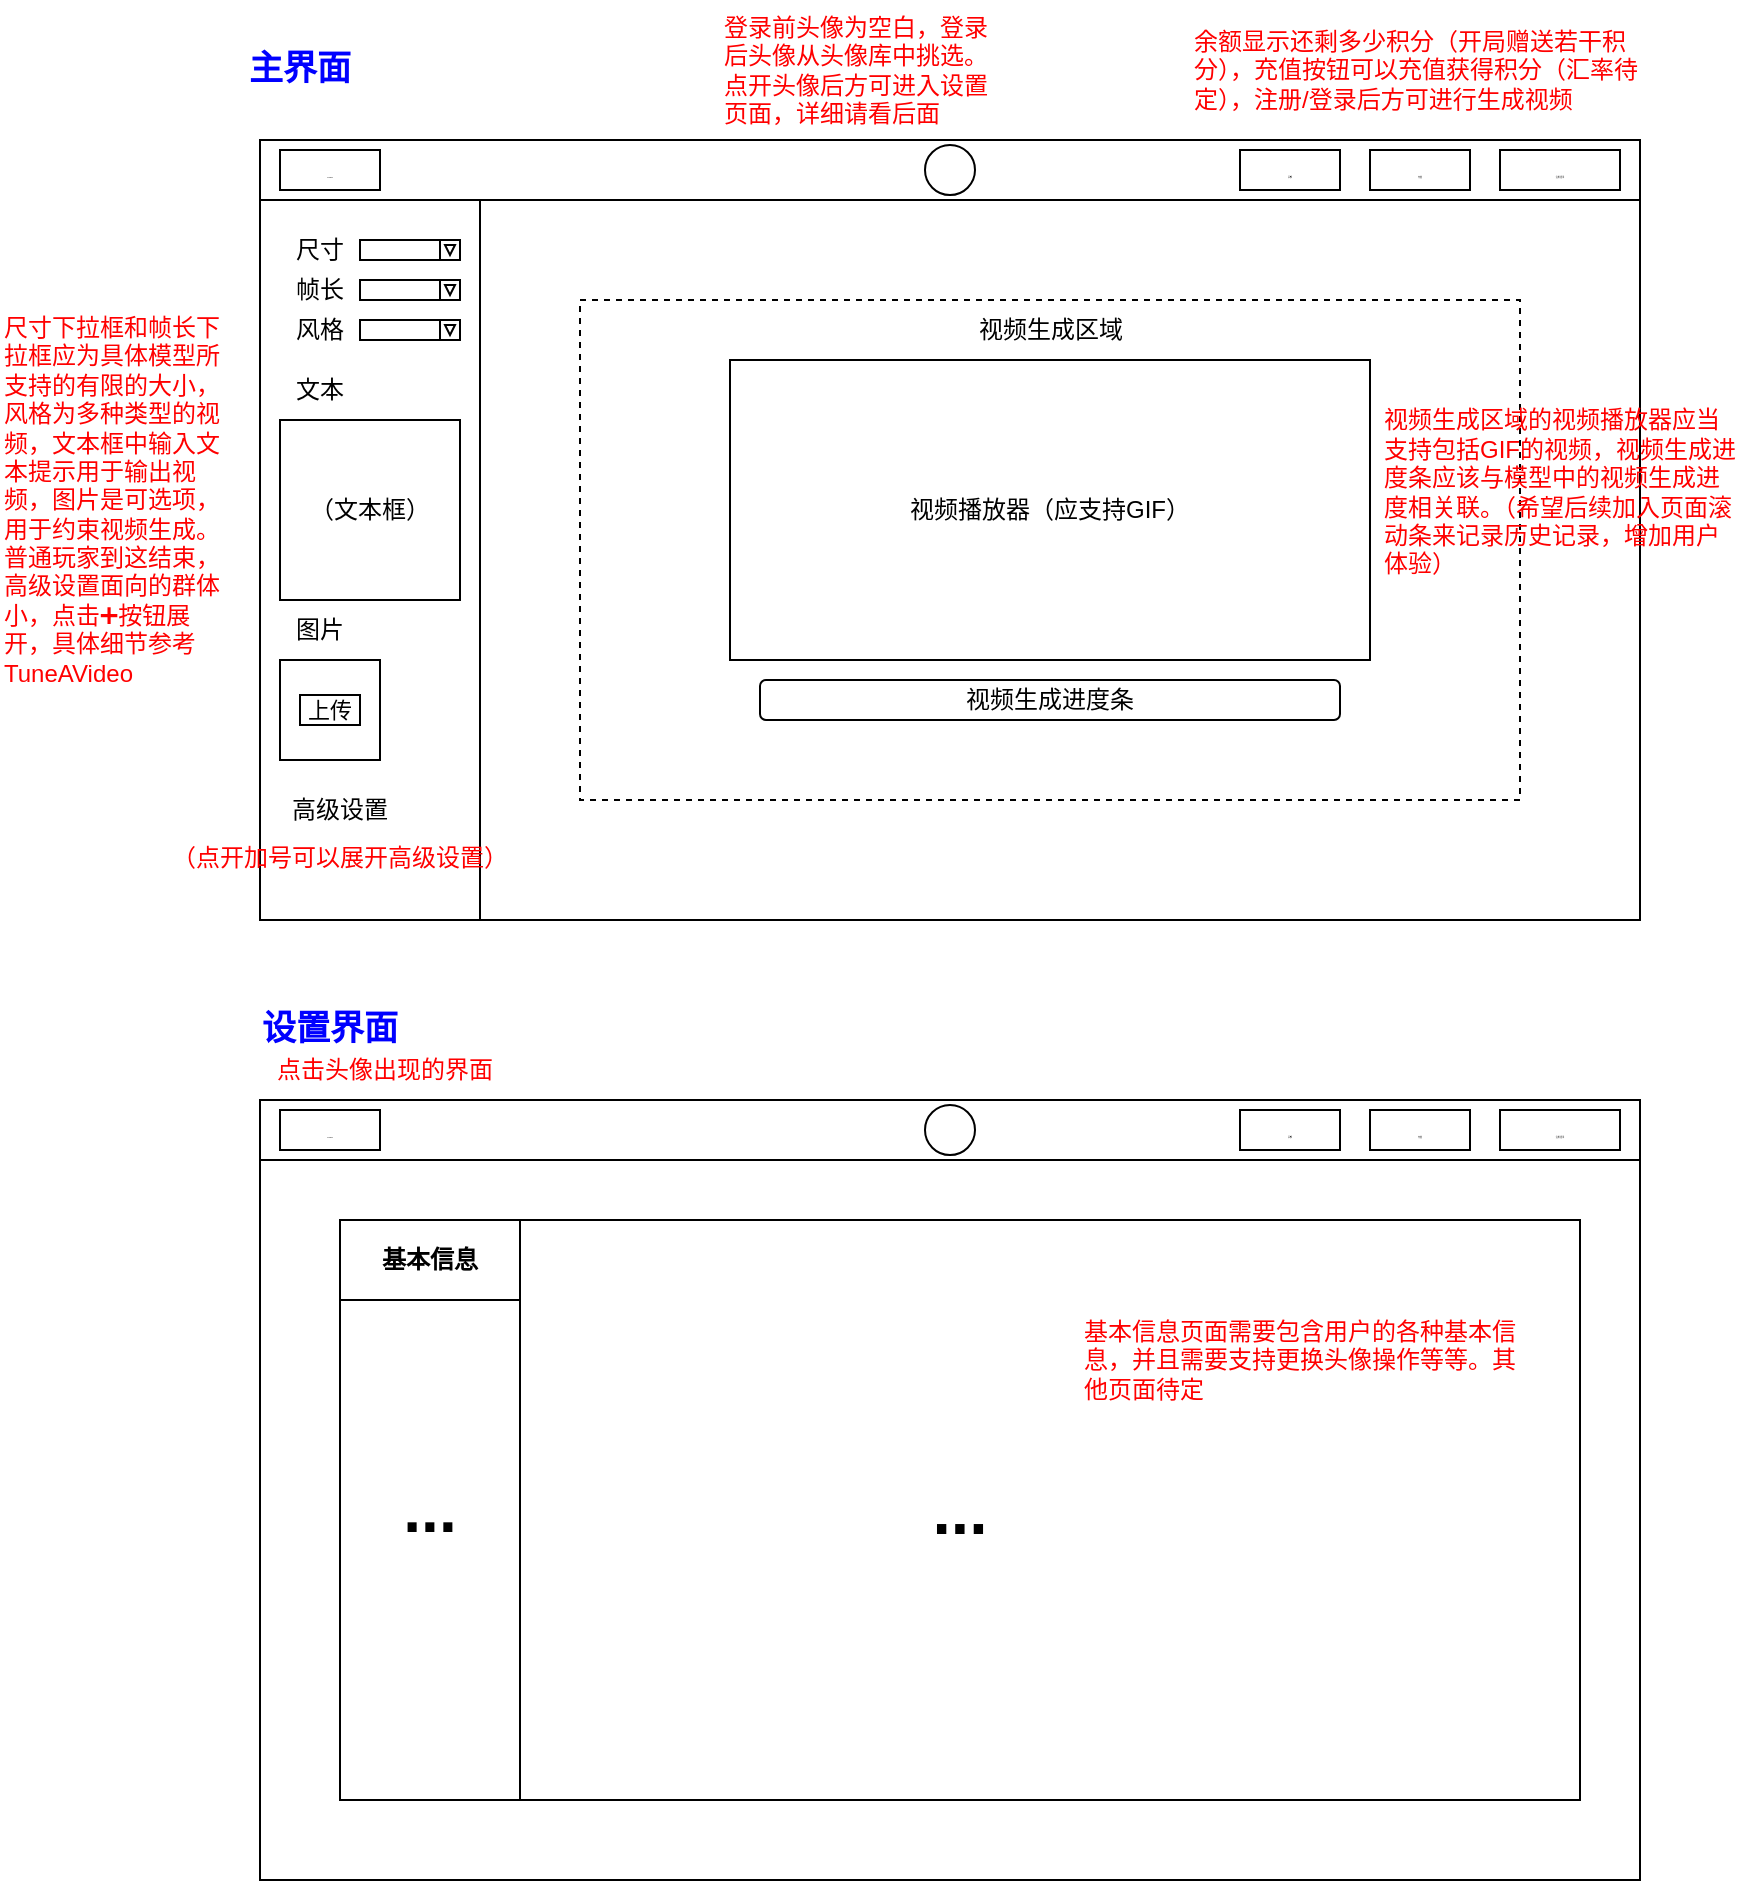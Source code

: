 <mxfile version="21.6.2" type="github">
  <diagram name="第 1 页" id="0Yfzo06Rg9hAzA8gX3MO">
    <mxGraphModel dx="2571" dy="1061" grid="1" gridSize="10" guides="1" tooltips="1" connect="1" arrows="1" fold="1" page="1" pageScale="1" pageWidth="827" pageHeight="1169" math="0" shadow="0">
      <root>
        <mxCell id="0" />
        <mxCell id="1" parent="0" />
        <mxCell id="ZgjSSMT6cTCHtLDz8DOs-2" value="" style="rounded=0;whiteSpace=wrap;html=1;" parent="1" vertex="1">
          <mxGeometry x="80" y="80" width="690" height="390" as="geometry" />
        </mxCell>
        <mxCell id="ZgjSSMT6cTCHtLDz8DOs-4" value="" style="rounded=0;whiteSpace=wrap;html=1;" parent="1" vertex="1">
          <mxGeometry x="80" y="110" width="110" height="360" as="geometry" />
        </mxCell>
        <mxCell id="ZgjSSMT6cTCHtLDz8DOs-6" value="" style="rounded=0;whiteSpace=wrap;html=1;dashed=1;" parent="1" vertex="1">
          <mxGeometry x="240" y="160" width="470" height="250" as="geometry" />
        </mxCell>
        <mxCell id="ZgjSSMT6cTCHtLDz8DOs-7" value="视频播放器（应支持GIF）" style="rounded=0;whiteSpace=wrap;html=1;" parent="1" vertex="1">
          <mxGeometry x="315" y="190" width="320" height="150" as="geometry" />
        </mxCell>
        <mxCell id="ZgjSSMT6cTCHtLDz8DOs-8" value="视频生成进度条" style="rounded=1;whiteSpace=wrap;html=1;" parent="1" vertex="1">
          <mxGeometry x="330" y="350" width="290" height="20" as="geometry" />
        </mxCell>
        <mxCell id="ZgjSSMT6cTCHtLDz8DOs-16" value="尺寸" style="text;html=1;strokeColor=none;fillColor=none;align=center;verticalAlign=middle;whiteSpace=wrap;rounded=0;" parent="1" vertex="1">
          <mxGeometry x="80" y="120" width="60" height="30" as="geometry" />
        </mxCell>
        <mxCell id="ZgjSSMT6cTCHtLDz8DOs-22" value="" style="group" parent="1" vertex="1" connectable="0">
          <mxGeometry x="130" y="130" width="50" height="10" as="geometry" />
        </mxCell>
        <mxCell id="ZgjSSMT6cTCHtLDz8DOs-17" value="" style="rounded=0;whiteSpace=wrap;html=1;" parent="ZgjSSMT6cTCHtLDz8DOs-22" vertex="1">
          <mxGeometry width="50" height="10" as="geometry" />
        </mxCell>
        <mxCell id="ZgjSSMT6cTCHtLDz8DOs-19" value="" style="whiteSpace=wrap;html=1;aspect=fixed;" parent="ZgjSSMT6cTCHtLDz8DOs-22" vertex="1">
          <mxGeometry x="40" width="10" height="10" as="geometry" />
        </mxCell>
        <mxCell id="ZgjSSMT6cTCHtLDz8DOs-20" value="" style="triangle;whiteSpace=wrap;html=1;rotation=90;" parent="ZgjSSMT6cTCHtLDz8DOs-22" vertex="1">
          <mxGeometry x="42.5" y="2.5" width="5" height="5" as="geometry" />
        </mxCell>
        <mxCell id="ZgjSSMT6cTCHtLDz8DOs-23" value="风格" style="text;html=1;strokeColor=none;fillColor=none;align=center;verticalAlign=middle;whiteSpace=wrap;rounded=0;" parent="1" vertex="1">
          <mxGeometry x="80" y="160" width="60" height="30" as="geometry" />
        </mxCell>
        <mxCell id="ZgjSSMT6cTCHtLDz8DOs-24" value="" style="group" parent="1" vertex="1" connectable="0">
          <mxGeometry x="130" y="170" width="50" height="10" as="geometry" />
        </mxCell>
        <mxCell id="ZgjSSMT6cTCHtLDz8DOs-25" value="" style="rounded=0;whiteSpace=wrap;html=1;" parent="ZgjSSMT6cTCHtLDz8DOs-24" vertex="1">
          <mxGeometry width="50" height="10" as="geometry" />
        </mxCell>
        <mxCell id="ZgjSSMT6cTCHtLDz8DOs-26" value="" style="whiteSpace=wrap;html=1;aspect=fixed;" parent="ZgjSSMT6cTCHtLDz8DOs-24" vertex="1">
          <mxGeometry x="40" width="10" height="10" as="geometry" />
        </mxCell>
        <mxCell id="ZgjSSMT6cTCHtLDz8DOs-27" value="" style="triangle;whiteSpace=wrap;html=1;rotation=90;" parent="ZgjSSMT6cTCHtLDz8DOs-24" vertex="1">
          <mxGeometry x="42.5" y="2.5" width="5" height="5" as="geometry" />
        </mxCell>
        <mxCell id="ZgjSSMT6cTCHtLDz8DOs-28" value="文本" style="text;html=1;strokeColor=none;fillColor=none;align=center;verticalAlign=middle;whiteSpace=wrap;rounded=0;" parent="1" vertex="1">
          <mxGeometry x="80" y="190" width="60" height="30" as="geometry" />
        </mxCell>
        <mxCell id="ZgjSSMT6cTCHtLDz8DOs-29" value="（文本框）" style="whiteSpace=wrap;html=1;aspect=fixed;" parent="1" vertex="1">
          <mxGeometry x="90" y="220" width="90" height="90" as="geometry" />
        </mxCell>
        <mxCell id="ZgjSSMT6cTCHtLDz8DOs-30" value="图片" style="text;html=1;strokeColor=none;fillColor=none;align=center;verticalAlign=middle;whiteSpace=wrap;rounded=0;" parent="1" vertex="1">
          <mxGeometry x="80" y="310" width="60" height="30" as="geometry" />
        </mxCell>
        <mxCell id="ZgjSSMT6cTCHtLDz8DOs-31" value="" style="whiteSpace=wrap;html=1;aspect=fixed;" parent="1" vertex="1">
          <mxGeometry x="90" y="340" width="50" height="50" as="geometry" />
        </mxCell>
        <mxCell id="ZgjSSMT6cTCHtLDz8DOs-32" value="&lt;p&gt;&lt;font style=&quot;font-size: 11px;&quot;&gt;上传&lt;/font&gt;&lt;/p&gt;" style="rounded=0;whiteSpace=wrap;html=1;" parent="1" vertex="1">
          <mxGeometry x="100" y="357.5" width="30" height="15" as="geometry" />
        </mxCell>
        <mxCell id="ZgjSSMT6cTCHtLDz8DOs-33" value="高级设置" style="text;html=1;strokeColor=none;fillColor=none;align=center;verticalAlign=middle;whiteSpace=wrap;rounded=0;" parent="1" vertex="1">
          <mxGeometry x="90" y="400" width="60" height="30" as="geometry" />
        </mxCell>
        <mxCell id="ZgjSSMT6cTCHtLDz8DOs-34" value="" style="shape=image;html=1;verticalAlign=top;verticalLabelPosition=bottom;labelBackgroundColor=#ffffff;imageAspect=0;aspect=fixed;image=https://cdn3.iconfinder.com/data/icons/user-interface-169/32/plus-128.png" parent="1" vertex="1">
          <mxGeometry x="80" y="406" width="18" height="18" as="geometry" />
        </mxCell>
        <mxCell id="ZgjSSMT6cTCHtLDz8DOs-35" value="&lt;font color=&quot;#ff0000&quot;&gt;（点开加号可以展开高级设置）&lt;/font&gt;" style="text;html=1;strokeColor=none;fillColor=none;align=center;verticalAlign=middle;whiteSpace=wrap;rounded=0;" parent="1" vertex="1">
          <mxGeometry x="35" y="424" width="170" height="30" as="geometry" />
        </mxCell>
        <mxCell id="ZgjSSMT6cTCHtLDz8DOs-36" value="&lt;font color=&quot;#ff0000&quot;&gt;余额显示还剩多少积分（开局赠送若干积分），充值按钮可以充值获得积分（汇率待定），注册/登录后方可进行生成视频&lt;/font&gt;" style="text;html=1;strokeColor=none;fillColor=none;align=left;verticalAlign=middle;whiteSpace=wrap;rounded=0;" parent="1" vertex="1">
          <mxGeometry x="545" y="10" width="230" height="70" as="geometry" />
        </mxCell>
        <mxCell id="ZgjSSMT6cTCHtLDz8DOs-37" value="&lt;div style=&quot;&quot;&gt;&lt;font color=&quot;#ff0000&quot;&gt;尺寸下拉框和帧长下拉框应为具体模型所支持的有限的大小，风格为多种类型的视频，文本框中输入文本提示用于输出视频，图片是可选项，用于约束视频生成。普通玩家到这结束，高级设置面向的群体小，点击➕按钮展开，具体细节参考TuneAVideo&lt;/font&gt;&lt;/div&gt;" style="text;html=1;strokeColor=none;fillColor=none;align=left;verticalAlign=middle;whiteSpace=wrap;rounded=0;" parent="1" vertex="1">
          <mxGeometry x="-50" y="130" width="110" height="260" as="geometry" />
        </mxCell>
        <mxCell id="ZgjSSMT6cTCHtLDz8DOs-38" value="帧长" style="text;html=1;strokeColor=none;fillColor=none;align=center;verticalAlign=middle;whiteSpace=wrap;rounded=0;" parent="1" vertex="1">
          <mxGeometry x="80" y="140" width="60" height="30" as="geometry" />
        </mxCell>
        <mxCell id="ZgjSSMT6cTCHtLDz8DOs-39" value="" style="group" parent="1" vertex="1" connectable="0">
          <mxGeometry x="130" y="150" width="50" height="10" as="geometry" />
        </mxCell>
        <mxCell id="ZgjSSMT6cTCHtLDz8DOs-40" value="" style="rounded=0;whiteSpace=wrap;html=1;" parent="ZgjSSMT6cTCHtLDz8DOs-39" vertex="1">
          <mxGeometry width="50" height="10" as="geometry" />
        </mxCell>
        <mxCell id="ZgjSSMT6cTCHtLDz8DOs-41" value="" style="whiteSpace=wrap;html=1;aspect=fixed;" parent="ZgjSSMT6cTCHtLDz8DOs-39" vertex="1">
          <mxGeometry x="40" width="10" height="10" as="geometry" />
        </mxCell>
        <mxCell id="ZgjSSMT6cTCHtLDz8DOs-42" value="" style="triangle;whiteSpace=wrap;html=1;rotation=90;" parent="ZgjSSMT6cTCHtLDz8DOs-39" vertex="1">
          <mxGeometry x="42.5" y="2.5" width="5" height="5" as="geometry" />
        </mxCell>
        <mxCell id="ZgjSSMT6cTCHtLDz8DOs-44" value="视频生成区域" style="text;html=1;strokeColor=none;fillColor=none;align=center;verticalAlign=middle;whiteSpace=wrap;rounded=0;" parent="1" vertex="1">
          <mxGeometry x="437.5" y="160" width="75" height="30" as="geometry" />
        </mxCell>
        <mxCell id="ZgjSSMT6cTCHtLDz8DOs-45" value="&lt;font color=&quot;#ff0000&quot;&gt;视频生成区域的视频播放器应当支持包括GIF的视频，视频生成进度条应该与模型中的视频生成进度相关联。（希望后续加入页面滚动条来记录历史记录，增加用户体验）&lt;/font&gt;" style="text;html=1;strokeColor=none;fillColor=none;align=left;verticalAlign=middle;whiteSpace=wrap;rounded=0;" parent="1" vertex="1">
          <mxGeometry x="640" y="170" width="180" height="172" as="geometry" />
        </mxCell>
        <mxCell id="ZgjSSMT6cTCHtLDz8DOs-47" value="&lt;font color=&quot;#ff0000&quot;&gt;登录前头像为空白，登录后头像从头像库中挑选。点开头像后方可进入设置页面，详细请看后面&lt;/font&gt;" style="text;html=1;strokeColor=none;fillColor=none;align=left;verticalAlign=middle;whiteSpace=wrap;rounded=0;" parent="1" vertex="1">
          <mxGeometry x="310" y="20" width="140" height="50" as="geometry" />
        </mxCell>
        <mxCell id="XpuTqxb-VDtBdwR817ZW-1" value="" style="rounded=0;whiteSpace=wrap;html=1;" vertex="1" parent="1">
          <mxGeometry x="80" y="560" width="690" height="390" as="geometry" />
        </mxCell>
        <mxCell id="XpuTqxb-VDtBdwR817ZW-2" value="" style="group" vertex="1" connectable="0" parent="1">
          <mxGeometry x="80" y="80" width="690" height="30" as="geometry" />
        </mxCell>
        <mxCell id="ZgjSSMT6cTCHtLDz8DOs-3" value="" style="rounded=0;whiteSpace=wrap;html=1;" parent="XpuTqxb-VDtBdwR817ZW-2" vertex="1">
          <mxGeometry width="690" height="30" as="geometry" />
        </mxCell>
        <mxCell id="ZgjSSMT6cTCHtLDz8DOs-11" value="&lt;font style=&quot;font-size: 1px;&quot;&gt;LOGO&lt;/font&gt;" style="rounded=0;whiteSpace=wrap;html=1;" parent="XpuTqxb-VDtBdwR817ZW-2" vertex="1">
          <mxGeometry x="10" y="5" width="50" height="20" as="geometry" />
        </mxCell>
        <mxCell id="ZgjSSMT6cTCHtLDz8DOs-13" value="&lt;font style=&quot;font-size: 1px;&quot;&gt;充值&lt;/font&gt;" style="rounded=0;whiteSpace=wrap;html=1;" parent="XpuTqxb-VDtBdwR817ZW-2" vertex="1">
          <mxGeometry x="555" y="5" width="50" height="20" as="geometry" />
        </mxCell>
        <mxCell id="ZgjSSMT6cTCHtLDz8DOs-14" value="&lt;span style=&quot;font-size: 1px;&quot;&gt;余额&lt;/span&gt;" style="rounded=0;whiteSpace=wrap;html=1;" parent="XpuTqxb-VDtBdwR817ZW-2" vertex="1">
          <mxGeometry x="490" y="5" width="50" height="20" as="geometry" />
        </mxCell>
        <mxCell id="ZgjSSMT6cTCHtLDz8DOs-15" value="&lt;span style=&quot;font-size: 1px;&quot;&gt;注册/登录&lt;/span&gt;" style="rounded=0;whiteSpace=wrap;html=1;" parent="XpuTqxb-VDtBdwR817ZW-2" vertex="1">
          <mxGeometry x="620" y="5" width="60" height="20" as="geometry" />
        </mxCell>
        <mxCell id="ZgjSSMT6cTCHtLDz8DOs-46" value="" style="ellipse;whiteSpace=wrap;html=1;aspect=fixed;" parent="XpuTqxb-VDtBdwR817ZW-2" vertex="1">
          <mxGeometry x="332.5" y="2.5" width="25" height="25" as="geometry" />
        </mxCell>
        <mxCell id="XpuTqxb-VDtBdwR817ZW-3" value="" style="group" vertex="1" connectable="0" parent="1">
          <mxGeometry x="80" y="560" width="690" height="30" as="geometry" />
        </mxCell>
        <mxCell id="XpuTqxb-VDtBdwR817ZW-4" value="" style="rounded=0;whiteSpace=wrap;html=1;" vertex="1" parent="XpuTqxb-VDtBdwR817ZW-3">
          <mxGeometry width="690" height="30" as="geometry" />
        </mxCell>
        <mxCell id="XpuTqxb-VDtBdwR817ZW-5" value="&lt;font style=&quot;font-size: 1px;&quot;&gt;LOGO&lt;/font&gt;" style="rounded=0;whiteSpace=wrap;html=1;" vertex="1" parent="XpuTqxb-VDtBdwR817ZW-3">
          <mxGeometry x="10" y="5" width="50" height="20" as="geometry" />
        </mxCell>
        <mxCell id="XpuTqxb-VDtBdwR817ZW-6" value="&lt;font style=&quot;font-size: 1px;&quot;&gt;充值&lt;/font&gt;" style="rounded=0;whiteSpace=wrap;html=1;" vertex="1" parent="XpuTqxb-VDtBdwR817ZW-3">
          <mxGeometry x="555" y="5" width="50" height="20" as="geometry" />
        </mxCell>
        <mxCell id="XpuTqxb-VDtBdwR817ZW-7" value="&lt;span style=&quot;font-size: 1px;&quot;&gt;余额&lt;/span&gt;" style="rounded=0;whiteSpace=wrap;html=1;" vertex="1" parent="XpuTqxb-VDtBdwR817ZW-3">
          <mxGeometry x="490" y="5" width="50" height="20" as="geometry" />
        </mxCell>
        <mxCell id="XpuTqxb-VDtBdwR817ZW-8" value="&lt;span style=&quot;font-size: 1px;&quot;&gt;注册/登录&lt;/span&gt;" style="rounded=0;whiteSpace=wrap;html=1;" vertex="1" parent="XpuTqxb-VDtBdwR817ZW-3">
          <mxGeometry x="620" y="5" width="60" height="20" as="geometry" />
        </mxCell>
        <mxCell id="XpuTqxb-VDtBdwR817ZW-9" value="" style="ellipse;whiteSpace=wrap;html=1;aspect=fixed;" vertex="1" parent="XpuTqxb-VDtBdwR817ZW-3">
          <mxGeometry x="332.5" y="2.5" width="25" height="25" as="geometry" />
        </mxCell>
        <mxCell id="XpuTqxb-VDtBdwR817ZW-11" value="&lt;font style=&quot;font-size: 33px;&quot;&gt;&lt;b&gt;...&lt;/b&gt;&lt;/font&gt;" style="rounded=0;whiteSpace=wrap;html=1;" vertex="1" parent="1">
          <mxGeometry x="120" y="620" width="620" height="290" as="geometry" />
        </mxCell>
        <mxCell id="XpuTqxb-VDtBdwR817ZW-12" value="&lt;font color=&quot;#0000ff&quot; style=&quot;font-size: 17px;&quot;&gt;&lt;b style=&quot;&quot;&gt;主界面&lt;/b&gt;&lt;/font&gt;" style="text;html=1;strokeColor=none;fillColor=none;align=center;verticalAlign=middle;whiteSpace=wrap;rounded=0;" vertex="1" parent="1">
          <mxGeometry x="70" y="30" width="60" height="30" as="geometry" />
        </mxCell>
        <mxCell id="XpuTqxb-VDtBdwR817ZW-13" value="&lt;font color=&quot;#0000ff&quot;&gt;&lt;span style=&quot;font-size: 17px;&quot;&gt;&lt;b&gt;设置界面&lt;/b&gt;&lt;/span&gt;&lt;/font&gt;" style="text;html=1;strokeColor=none;fillColor=none;align=center;verticalAlign=middle;whiteSpace=wrap;rounded=0;" vertex="1" parent="1">
          <mxGeometry x="70" y="510" width="90" height="30" as="geometry" />
        </mxCell>
        <mxCell id="XpuTqxb-VDtBdwR817ZW-14" value="&lt;font color=&quot;#ff0000&quot;&gt;点击头像出现的界面&lt;/font&gt;" style="text;html=1;strokeColor=none;fillColor=none;align=center;verticalAlign=middle;whiteSpace=wrap;rounded=0;" vertex="1" parent="1">
          <mxGeometry x="80" y="530" width="125" height="30" as="geometry" />
        </mxCell>
        <mxCell id="XpuTqxb-VDtBdwR817ZW-15" value="&lt;b&gt;&lt;font style=&quot;font-size: 32px;&quot;&gt;...&lt;/font&gt;&lt;/b&gt;" style="rounded=0;whiteSpace=wrap;html=1;" vertex="1" parent="1">
          <mxGeometry x="120" y="620" width="90" height="290" as="geometry" />
        </mxCell>
        <mxCell id="XpuTqxb-VDtBdwR817ZW-16" value="&lt;b&gt;基本信息&lt;/b&gt;" style="rounded=0;whiteSpace=wrap;html=1;" vertex="1" parent="1">
          <mxGeometry x="120" y="620" width="90" height="40" as="geometry" />
        </mxCell>
        <mxCell id="XpuTqxb-VDtBdwR817ZW-17" value="&lt;font color=&quot;#ff0000&quot;&gt;基本信息页面需要包含用户的各种基本信息，并且需要支持更换头像操作等等。其他页面待定&lt;/font&gt;" style="text;html=1;strokeColor=none;fillColor=none;align=left;verticalAlign=middle;whiteSpace=wrap;rounded=0;" vertex="1" parent="1">
          <mxGeometry x="490" y="660" width="220" height="60" as="geometry" />
        </mxCell>
      </root>
    </mxGraphModel>
  </diagram>
</mxfile>
